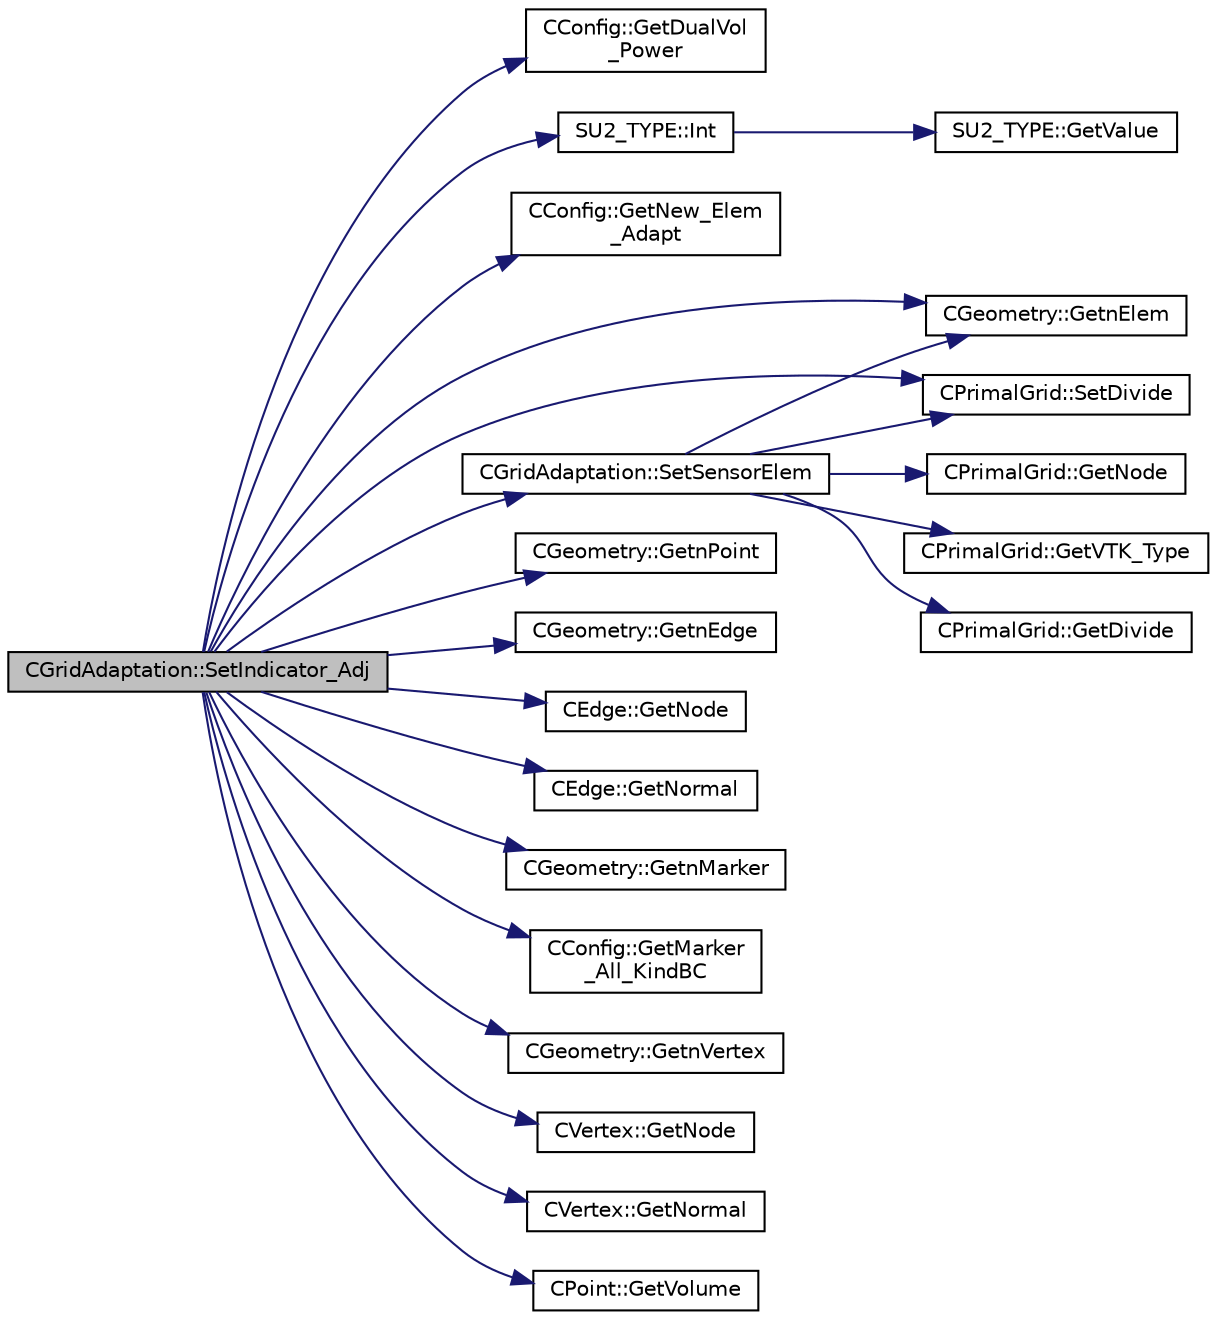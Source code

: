 digraph "CGridAdaptation::SetIndicator_Adj"
{
  edge [fontname="Helvetica",fontsize="10",labelfontname="Helvetica",labelfontsize="10"];
  node [fontname="Helvetica",fontsize="10",shape=record];
  rankdir="LR";
  Node170 [label="CGridAdaptation::SetIndicator_Adj",height=0.2,width=0.4,color="black", fillcolor="grey75", style="filled", fontcolor="black"];
  Node170 -> Node171 [color="midnightblue",fontsize="10",style="solid",fontname="Helvetica"];
  Node171 [label="CConfig::GetDualVol\l_Power",height=0.2,width=0.4,color="black", fillcolor="white", style="filled",URL="$class_c_config.html#a2797c1033dce3a5a205e31c503694456",tooltip="Get the power of the dual volume in the grid adaptation sensor. "];
  Node170 -> Node172 [color="midnightblue",fontsize="10",style="solid",fontname="Helvetica"];
  Node172 [label="SU2_TYPE::Int",height=0.2,width=0.4,color="black", fillcolor="white", style="filled",URL="$namespace_s_u2___t_y_p_e.html#a6b48817766d8a6486caa2807a52f6bae",tooltip="Casts the primitive value to int (uses GetValue, already implemented for each type). "];
  Node172 -> Node173 [color="midnightblue",fontsize="10",style="solid",fontname="Helvetica"];
  Node173 [label="SU2_TYPE::GetValue",height=0.2,width=0.4,color="black", fillcolor="white", style="filled",URL="$namespace_s_u2___t_y_p_e.html#a0ed43473f5a450ce028d088427bf10cb",tooltip="Get the (primitive) value of the datatype (needs to be implemented for each new type). "];
  Node170 -> Node174 [color="midnightblue",fontsize="10",style="solid",fontname="Helvetica"];
  Node174 [label="CConfig::GetNew_Elem\l_Adapt",height=0.2,width=0.4,color="black", fillcolor="white", style="filled",URL="$class_c_config.html#aefa3bcdd90a121f4542a4e88b32c51db",tooltip="Get the number of new elements added in the adaptation process. "];
  Node170 -> Node175 [color="midnightblue",fontsize="10",style="solid",fontname="Helvetica"];
  Node175 [label="CGeometry::GetnElem",height=0.2,width=0.4,color="black", fillcolor="white", style="filled",URL="$class_c_geometry.html#a4ae48ec038df1f5ee7c1daadabea5e99",tooltip="Get number of elements. "];
  Node170 -> Node176 [color="midnightblue",fontsize="10",style="solid",fontname="Helvetica"];
  Node176 [label="CPrimalGrid::SetDivide",height=0.2,width=0.4,color="black", fillcolor="white", style="filled",URL="$class_c_primal_grid.html#af6977fd1339b8f9cc82448c464a389e1",tooltip="Set that an element must be divided in the adaptation stage. "];
  Node170 -> Node177 [color="midnightblue",fontsize="10",style="solid",fontname="Helvetica"];
  Node177 [label="CGeometry::GetnPoint",height=0.2,width=0.4,color="black", fillcolor="white", style="filled",URL="$class_c_geometry.html#aa68b666b38f4d2c7021736ae86940f44",tooltip="Get number of points. "];
  Node170 -> Node178 [color="midnightblue",fontsize="10",style="solid",fontname="Helvetica"];
  Node178 [label="CGeometry::GetnEdge",height=0.2,width=0.4,color="black", fillcolor="white", style="filled",URL="$class_c_geometry.html#a7d6e1e1d1e46da8f55ecbe1a9380530a",tooltip="Get number of edges. "];
  Node170 -> Node179 [color="midnightblue",fontsize="10",style="solid",fontname="Helvetica"];
  Node179 [label="CEdge::GetNode",height=0.2,width=0.4,color="black", fillcolor="white", style="filled",URL="$class_c_edge.html#aee33b61d646e3fe59a4e23284ab1bf33",tooltip="Get the nodes of the edge. "];
  Node170 -> Node180 [color="midnightblue",fontsize="10",style="solid",fontname="Helvetica"];
  Node180 [label="CEdge::GetNormal",height=0.2,width=0.4,color="black", fillcolor="white", style="filled",URL="$class_c_edge.html#ada210a6f0643f444e7e491fc4ed9e662",tooltip="Copy the the normal vector of a face. "];
  Node170 -> Node181 [color="midnightblue",fontsize="10",style="solid",fontname="Helvetica"];
  Node181 [label="CGeometry::GetnMarker",height=0.2,width=0.4,color="black", fillcolor="white", style="filled",URL="$class_c_geometry.html#a3c899d1370312702c189a8ee95a63ef7",tooltip="Get number of markers. "];
  Node170 -> Node182 [color="midnightblue",fontsize="10",style="solid",fontname="Helvetica"];
  Node182 [label="CConfig::GetMarker\l_All_KindBC",height=0.2,width=0.4,color="black", fillcolor="white", style="filled",URL="$class_c_config.html#a57d43acc1457d2d27095ce006218862e",tooltip="Get the kind of boundary for each marker. "];
  Node170 -> Node183 [color="midnightblue",fontsize="10",style="solid",fontname="Helvetica"];
  Node183 [label="CGeometry::GetnVertex",height=0.2,width=0.4,color="black", fillcolor="white", style="filled",URL="$class_c_geometry.html#a55427e474834af1941e13750b17975be",tooltip="Get number of vertices. "];
  Node170 -> Node184 [color="midnightblue",fontsize="10",style="solid",fontname="Helvetica"];
  Node184 [label="CVertex::GetNode",height=0.2,width=0.4,color="black", fillcolor="white", style="filled",URL="$class_c_vertex.html#a95c513bf927464157ed96b6c79779a1f",tooltip="Get the node of the vertex. "];
  Node170 -> Node185 [color="midnightblue",fontsize="10",style="solid",fontname="Helvetica"];
  Node185 [label="CVertex::GetNormal",height=0.2,width=0.4,color="black", fillcolor="white", style="filled",URL="$class_c_vertex.html#a0d289163c6f3384822fcb9ae86fc1c39",tooltip="Copy the the normal vector of a face. "];
  Node170 -> Node186 [color="midnightblue",fontsize="10",style="solid",fontname="Helvetica"];
  Node186 [label="CPoint::GetVolume",height=0.2,width=0.4,color="black", fillcolor="white", style="filled",URL="$class_c_point.html#a3c526a15e767c7de9cf163800aa581e5",tooltip="Get area or volume of the control volume. "];
  Node170 -> Node187 [color="midnightblue",fontsize="10",style="solid",fontname="Helvetica"];
  Node187 [label="CGridAdaptation::SetSensorElem",height=0.2,width=0.4,color="black", fillcolor="white", style="filled",URL="$class_c_grid_adaptation.html#abe648dc71ea25acf41b46a87af9a2eff",tooltip="Read the flow solution from the restart file. "];
  Node187 -> Node175 [color="midnightblue",fontsize="10",style="solid",fontname="Helvetica"];
  Node187 -> Node188 [color="midnightblue",fontsize="10",style="solid",fontname="Helvetica"];
  Node188 [label="CPrimalGrid::GetNode",height=0.2,width=0.4,color="black", fillcolor="white", style="filled",URL="$class_c_primal_grid.html#a4fc7b6b6ac5025325c7e68fb56fbeef8",tooltip="A pure virtual member. "];
  Node187 -> Node189 [color="midnightblue",fontsize="10",style="solid",fontname="Helvetica"];
  Node189 [label="CPrimalGrid::GetVTK_Type",height=0.2,width=0.4,color="black", fillcolor="white", style="filled",URL="$class_c_primal_grid.html#adb676897e7cf4a83ceb83065e7c6a04f",tooltip="A pure virtual member. "];
  Node187 -> Node190 [color="midnightblue",fontsize="10",style="solid",fontname="Helvetica"];
  Node190 [label="CPrimalGrid::GetDivide",height=0.2,width=0.4,color="black", fillcolor="white", style="filled",URL="$class_c_primal_grid.html#a8f953145c5ddd2fdff64146fe9bb85d9",tooltip="Get if an element must be divided in the adaptation stage. "];
  Node187 -> Node176 [color="midnightblue",fontsize="10",style="solid",fontname="Helvetica"];
}

